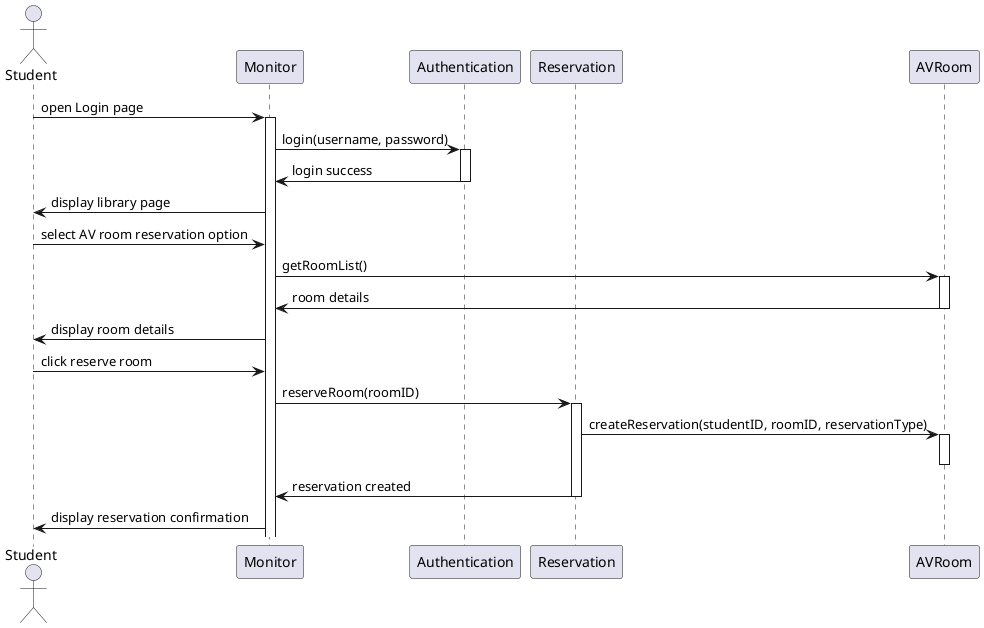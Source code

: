 @startuml
actor Student
participant Monitor
participant Authentication
participant Reservation
participant AVRoom

Student -> Monitor: open Login page
activate Monitor
Monitor -> Authentication: login(username, password)
activate Authentication
Authentication -> Monitor: login success
deactivate Authentication
Monitor -> Student: display library page

Student -> Monitor: select AV room reservation option
Monitor -> AVRoom: getRoomList()
activate AVRoom
AVRoom -> Monitor: room details
deactivate AVRoom
Monitor -> Student: display room details

Student -> Monitor: click reserve room
Monitor -> Reservation: reserveRoom(roomID)
activate Reservation
Reservation -> AVRoom: createReservation(studentID, roomID, reservationType)
activate AVRoom
deactivate AVRoom
Reservation -> Monitor: reservation created
deactivate Reservation
Monitor -> Student: display reservation confirmation
@enduml
